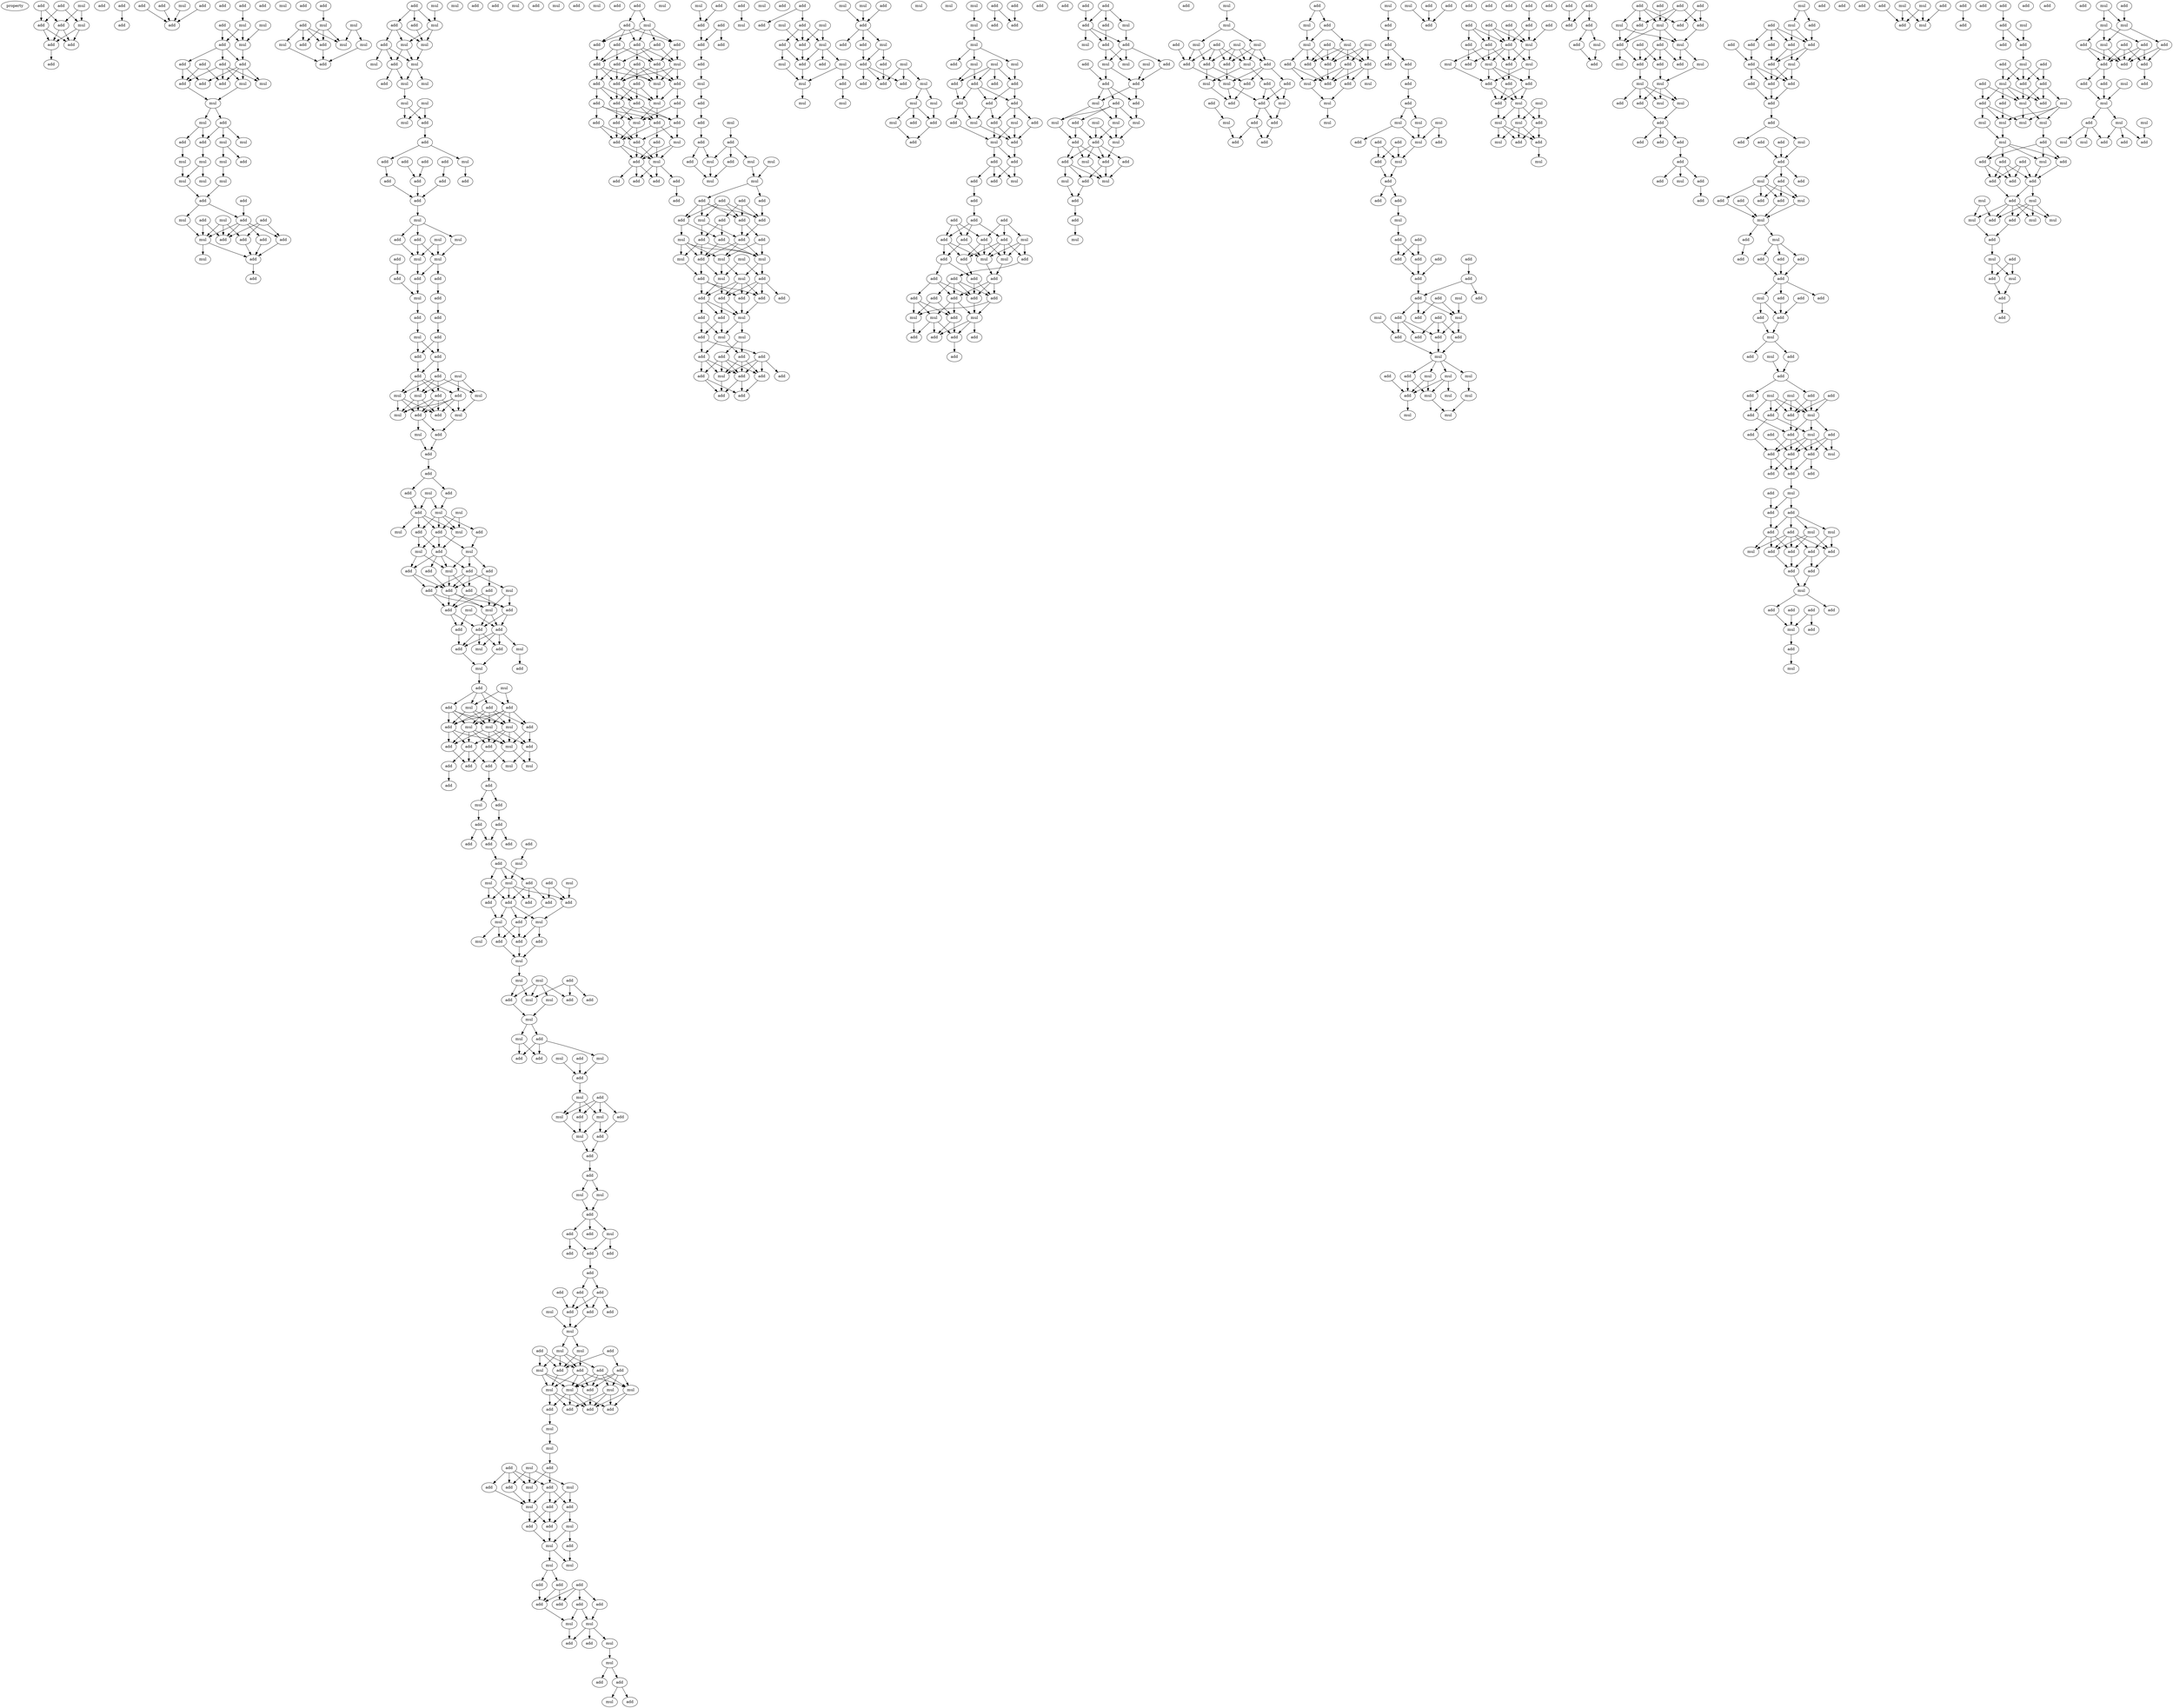 digraph {
    node [fontcolor=black]
    property [mul=2,lf=2.0]
    0 [ label = add ];
    1 [ label = add ];
    2 [ label = mul ];
    3 [ label = add ];
    4 [ label = add ];
    5 [ label = mul ];
    6 [ label = add ];
    7 [ label = add ];
    8 [ label = add ];
    9 [ label = add ];
    10 [ label = add ];
    11 [ label = add ];
    12 [ label = add ];
    13 [ label = add ];
    14 [ label = mul ];
    15 [ label = add ];
    16 [ label = add ];
    17 [ label = add ];
    18 [ label = add ];
    19 [ label = mul ];
    20 [ label = add ];
    21 [ label = add ];
    22 [ label = mul ];
    23 [ label = mul ];
    24 [ label = add ];
    25 [ label = add ];
    26 [ label = add ];
    27 [ label = add ];
    28 [ label = add ];
    29 [ label = mul ];
    30 [ label = mul ];
    31 [ label = add ];
    32 [ label = add ];
    33 [ label = add ];
    34 [ label = mul ];
    35 [ label = add ];
    36 [ label = mul ];
    37 [ label = add ];
    38 [ label = add ];
    39 [ label = mul ];
    40 [ label = mul ];
    41 [ label = mul ];
    42 [ label = mul ];
    43 [ label = mul ];
    44 [ label = add ];
    45 [ label = mul ];
    46 [ label = mul ];
    47 [ label = mul ];
    48 [ label = mul ];
    49 [ label = add ];
    50 [ label = add ];
    51 [ label = add ];
    52 [ label = add ];
    53 [ label = mul ];
    54 [ label = add ];
    55 [ label = mul ];
    56 [ label = add ];
    57 [ label = mul ];
    58 [ label = add ];
    59 [ label = add ];
    60 [ label = add ];
    61 [ label = mul ];
    62 [ label = add ];
    63 [ label = add ];
    64 [ label = add ];
    65 [ label = add ];
    66 [ label = mul ];
    67 [ label = mul ];
    68 [ label = add ];
    69 [ label = mul ];
    70 [ label = add ];
    71 [ label = mul ];
    72 [ label = mul ];
    73 [ label = add ];
    74 [ label = add ];
    75 [ label = add ];
    76 [ label = mul ];
    77 [ label = mul ];
    78 [ label = add ];
    79 [ label = mul ];
    80 [ label = add ];
    81 [ label = add ];
    82 [ label = mul ];
    83 [ label = mul ];
    84 [ label = mul ];
    85 [ label = mul ];
    86 [ label = add ];
    87 [ label = mul ];
    88 [ label = add ];
    89 [ label = mul ];
    90 [ label = mul ];
    91 [ label = mul ];
    92 [ label = mul ];
    93 [ label = add ];
    94 [ label = add ];
    95 [ label = add ];
    96 [ label = mul ];
    97 [ label = add ];
    98 [ label = add ];
    99 [ label = add ];
    100 [ label = add ];
    101 [ label = add ];
    102 [ label = add ];
    103 [ label = add ];
    104 [ label = add ];
    105 [ label = mul ];
    106 [ label = mul ];
    107 [ label = mul ];
    108 [ label = add ];
    109 [ label = add ];
    110 [ label = mul ];
    111 [ label = mul ];
    112 [ label = add ];
    113 [ label = add ];
    114 [ label = add ];
    115 [ label = add ];
    116 [ label = add ];
    117 [ label = mul ];
    118 [ label = add ];
    119 [ label = add ];
    120 [ label = add ];
    121 [ label = add ];
    122 [ label = mul ];
    123 [ label = add ];
    124 [ label = add ];
    125 [ label = add ];
    126 [ label = add ];
    127 [ label = mul ];
    128 [ label = add ];
    129 [ label = mul ];
    130 [ label = mul ];
    131 [ label = mul ];
    132 [ label = add ];
    133 [ label = add ];
    134 [ label = mul ];
    135 [ label = add ];
    136 [ label = add ];
    137 [ label = mul ];
    138 [ label = add ];
    139 [ label = mul ];
    140 [ label = mul ];
    141 [ label = add ];
    142 [ label = add ];
    143 [ label = add ];
    144 [ label = add ];
    145 [ label = mul ];
    146 [ label = mul ];
    147 [ label = mul ];
    148 [ label = add ];
    149 [ label = add ];
    150 [ label = mul ];
    151 [ label = mul ];
    152 [ label = add ];
    153 [ label = add ];
    154 [ label = add ];
    155 [ label = mul ];
    156 [ label = mul ];
    157 [ label = add ];
    158 [ label = add ];
    159 [ label = add ];
    160 [ label = mul ];
    161 [ label = add ];
    162 [ label = mul ];
    163 [ label = add ];
    164 [ label = add ];
    165 [ label = add ];
    166 [ label = add ];
    167 [ label = add ];
    168 [ label = mul ];
    169 [ label = add ];
    170 [ label = mul ];
    171 [ label = add ];
    172 [ label = add ];
    173 [ label = add ];
    174 [ label = add ];
    175 [ label = mul ];
    176 [ label = mul ];
    177 [ label = add ];
    178 [ label = mul ];
    179 [ label = add ];
    180 [ label = mul ];
    181 [ label = add ];
    182 [ label = add ];
    183 [ label = add ];
    184 [ label = mul ];
    185 [ label = add ];
    186 [ label = add ];
    187 [ label = mul ];
    188 [ label = mul ];
    189 [ label = mul ];
    190 [ label = add ];
    191 [ label = add ];
    192 [ label = add ];
    193 [ label = add ];
    194 [ label = add ];
    195 [ label = mul ];
    196 [ label = mul ];
    197 [ label = add ];
    198 [ label = mul ];
    199 [ label = add ];
    200 [ label = add ];
    201 [ label = add ];
    202 [ label = add ];
    203 [ label = mul ];
    204 [ label = add ];
    205 [ label = add ];
    206 [ label = add ];
    207 [ label = add ];
    208 [ label = add ];
    209 [ label = add ];
    210 [ label = add ];
    211 [ label = add ];
    212 [ label = mul ];
    213 [ label = add ];
    214 [ label = mul ];
    215 [ label = mul ];
    216 [ label = add ];
    217 [ label = add ];
    218 [ label = mul ];
    219 [ label = add ];
    220 [ label = add ];
    221 [ label = add ];
    222 [ label = add ];
    223 [ label = add ];
    224 [ label = mul ];
    225 [ label = add ];
    226 [ label = mul ];
    227 [ label = add ];
    228 [ label = add ];
    229 [ label = mul ];
    230 [ label = add ];
    231 [ label = mul ];
    232 [ label = mul ];
    233 [ label = add ];
    234 [ label = mul ];
    235 [ label = add ];
    236 [ label = mul ];
    237 [ label = mul ];
    238 [ label = add ];
    239 [ label = add ];
    240 [ label = mul ];
    241 [ label = mul ];
    242 [ label = add ];
    243 [ label = mul ];
    244 [ label = add ];
    245 [ label = add ];
    246 [ label = mul ];
    247 [ label = add ];
    248 [ label = add ];
    249 [ label = mul ];
    250 [ label = add ];
    251 [ label = mul ];
    252 [ label = mul ];
    253 [ label = add ];
    254 [ label = add ];
    255 [ label = mul ];
    256 [ label = add ];
    257 [ label = add ];
    258 [ label = add ];
    259 [ label = mul ];
    260 [ label = mul ];
    261 [ label = mul ];
    262 [ label = add ];
    263 [ label = add ];
    264 [ label = add ];
    265 [ label = mul ];
    266 [ label = add ];
    267 [ label = add ];
    268 [ label = add ];
    269 [ label = add ];
    270 [ label = add ];
    271 [ label = add ];
    272 [ label = add ];
    273 [ label = add ];
    274 [ label = mul ];
    275 [ label = add ];
    276 [ label = add ];
    277 [ label = add ];
    278 [ label = mul ];
    279 [ label = mul ];
    280 [ label = add ];
    281 [ label = mul ];
    282 [ label = add ];
    283 [ label = add ];
    284 [ label = add ];
    285 [ label = mul ];
    286 [ label = add ];
    287 [ label = add ];
    288 [ label = mul ];
    289 [ label = mul ];
    290 [ label = mul ];
    291 [ label = add ];
    292 [ label = mul ];
    293 [ label = add ];
    294 [ label = add ];
    295 [ label = add ];
    296 [ label = add ];
    297 [ label = mul ];
    298 [ label = mul ];
    299 [ label = mul ];
    300 [ label = mul ];
    301 [ label = add ];
    302 [ label = add ];
    303 [ label = add ];
    304 [ label = add ];
    305 [ label = add ];
    306 [ label = mul ];
    307 [ label = mul ];
    308 [ label = mul ];
    309 [ label = add ];
    310 [ label = add ];
    311 [ label = add ];
    312 [ label = mul ];
    313 [ label = add ];
    314 [ label = add ];
    315 [ label = mul ];
    316 [ label = mul ];
    317 [ label = mul ];
    318 [ label = add ];
    319 [ label = add ];
    320 [ label = add ];
    321 [ label = add ];
    322 [ label = add ];
    323 [ label = add ];
    324 [ label = add ];
    325 [ label = mul ];
    326 [ label = mul ];
    327 [ label = add ];
    328 [ label = add ];
    329 [ label = mul ];
    330 [ label = add ];
    331 [ label = mul ];
    332 [ label = add ];
    333 [ label = add ];
    334 [ label = mul ];
    335 [ label = add ];
    336 [ label = add ];
    337 [ label = mul ];
    338 [ label = add ];
    339 [ label = add ];
    340 [ label = add ];
    341 [ label = add ];
    342 [ label = add ];
    343 [ label = add ];
    344 [ label = mul ];
    345 [ label = add ];
    346 [ label = add ];
    347 [ label = add ];
    348 [ label = add ];
    349 [ label = add ];
    350 [ label = mul ];
    351 [ label = add ];
    352 [ label = add ];
    353 [ label = add ];
    354 [ label = add ];
    355 [ label = add ];
    356 [ label = mul ];
    357 [ label = add ];
    358 [ label = add ];
    359 [ label = add ];
    360 [ label = add ];
    361 [ label = add ];
    362 [ label = add ];
    363 [ label = mul ];
    364 [ label = add ];
    365 [ label = mul ];
    366 [ label = add ];
    367 [ label = add ];
    368 [ label = mul ];
    369 [ label = add ];
    370 [ label = add ];
    371 [ label = add ];
    372 [ label = add ];
    373 [ label = add ];
    374 [ label = mul ];
    375 [ label = add ];
    376 [ label = mul ];
    377 [ label = add ];
    378 [ label = add ];
    379 [ label = add ];
    380 [ label = add ];
    381 [ label = add ];
    382 [ label = add ];
    383 [ label = add ];
    384 [ label = mul ];
    385 [ label = mul ];
    386 [ label = add ];
    387 [ label = mul ];
    388 [ label = mul ];
    389 [ label = add ];
    390 [ label = add ];
    391 [ label = add ];
    392 [ label = add ];
    393 [ label = mul ];
    394 [ label = add ];
    395 [ label = mul ];
    396 [ label = add ];
    397 [ label = mul ];
    398 [ label = mul ];
    399 [ label = mul ];
    400 [ label = add ];
    401 [ label = add ];
    402 [ label = add ];
    403 [ label = add ];
    404 [ label = add ];
    405 [ label = mul ];
    406 [ label = add ];
    407 [ label = add ];
    408 [ label = add ];
    409 [ label = mul ];
    410 [ label = add ];
    411 [ label = add ];
    412 [ label = add ];
    413 [ label = add ];
    414 [ label = mul ];
    415 [ label = mul ];
    416 [ label = mul ];
    417 [ label = mul ];
    418 [ label = add ];
    419 [ label = add ];
    420 [ label = mul ];
    421 [ label = add ];
    422 [ label = mul ];
    423 [ label = add ];
    424 [ label = add ];
    425 [ label = add ];
    426 [ label = add ];
    427 [ label = add ];
    428 [ label = mul ];
    429 [ label = add ];
    430 [ label = add ];
    431 [ label = mul ];
    432 [ label = add ];
    433 [ label = mul ];
    434 [ label = add ];
    435 [ label = add ];
    436 [ label = add ];
    437 [ label = add ];
    438 [ label = mul ];
    439 [ label = add ];
    440 [ label = add ];
    441 [ label = add ];
    442 [ label = add ];
    443 [ label = add ];
    444 [ label = add ];
    445 [ label = add ];
    446 [ label = add ];
    447 [ label = add ];
    448 [ label = mul ];
    449 [ label = mul ];
    450 [ label = mul ];
    451 [ label = add ];
    452 [ label = add ];
    453 [ label = mul ];
    454 [ label = add ];
    455 [ label = mul ];
    456 [ label = add ];
    457 [ label = add ];
    458 [ label = mul ];
    459 [ label = mul ];
    460 [ label = mul ];
    461 [ label = mul ];
    462 [ label = mul ];
    463 [ label = add ];
    464 [ label = add ];
    465 [ label = add ];
    466 [ label = add ];
    467 [ label = mul ];
    468 [ label = mul ];
    469 [ label = add ];
    470 [ label = add ];
    471 [ label = mul ];
    472 [ label = add ];
    473 [ label = add ];
    474 [ label = add ];
    475 [ label = mul ];
    476 [ label = mul ];
    477 [ label = add ];
    478 [ label = mul ];
    479 [ label = mul ];
    480 [ label = mul ];
    481 [ label = add ];
    482 [ label = add ];
    483 [ label = mul ];
    484 [ label = add ];
    485 [ label = add ];
    486 [ label = add ];
    487 [ label = add ];
    488 [ label = mul ];
    489 [ label = add ];
    490 [ label = mul ];
    491 [ label = add ];
    492 [ label = mul ];
    493 [ label = mul ];
    494 [ label = mul ];
    495 [ label = add ];
    496 [ label = add ];
    497 [ label = add ];
    498 [ label = add ];
    499 [ label = add ];
    500 [ label = add ];
    501 [ label = add ];
    502 [ label = add ];
    503 [ label = mul ];
    504 [ label = add ];
    505 [ label = mul ];
    506 [ label = add ];
    507 [ label = mul ];
    508 [ label = add ];
    509 [ label = add ];
    510 [ label = add ];
    511 [ label = mul ];
    512 [ label = add ];
    513 [ label = add ];
    514 [ label = add ];
    515 [ label = add ];
    516 [ label = add ];
    517 [ label = add ];
    518 [ label = add ];
    519 [ label = add ];
    520 [ label = add ];
    521 [ label = add ];
    522 [ label = add ];
    523 [ label = mul ];
    524 [ label = mul ];
    525 [ label = add ];
    526 [ label = add ];
    527 [ label = mul ];
    528 [ label = add ];
    529 [ label = add ];
    530 [ label = add ];
    531 [ label = add ];
    532 [ label = add ];
    533 [ label = add ];
    534 [ label = add ];
    535 [ label = add ];
    536 [ label = add ];
    537 [ label = add ];
    538 [ label = mul ];
    539 [ label = mul ];
    540 [ label = add ];
    541 [ label = mul ];
    542 [ label = add ];
    543 [ label = add ];
    544 [ label = add ];
    545 [ label = add ];
    546 [ label = add ];
    547 [ label = add ];
    548 [ label = add ];
    549 [ label = mul ];
    550 [ label = add ];
    551 [ label = add ];
    552 [ label = add ];
    553 [ label = add ];
    554 [ label = add ];
    555 [ label = mul ];
    556 [ label = add ];
    557 [ label = add ];
    558 [ label = mul ];
    559 [ label = mul ];
    560 [ label = mul ];
    561 [ label = add ];
    562 [ label = add ];
    563 [ label = mul ];
    564 [ label = add ];
    565 [ label = add ];
    566 [ label = mul ];
    567 [ label = add ];
    568 [ label = mul ];
    569 [ label = mul ];
    570 [ label = mul ];
    571 [ label = mul ];
    572 [ label = add ];
    573 [ label = add ];
    574 [ label = mul ];
    575 [ label = add ];
    576 [ label = add ];
    577 [ label = add ];
    578 [ label = mul ];
    579 [ label = mul ];
    580 [ label = add ];
    581 [ label = add ];
    582 [ label = add ];
    583 [ label = mul ];
    584 [ label = mul ];
    585 [ label = mul ];
    586 [ label = mul ];
    587 [ label = add ];
    588 [ label = add ];
    589 [ label = mul ];
    590 [ label = mul ];
    591 [ label = mul ];
    592 [ label = add ];
    593 [ label = add ];
    594 [ label = add ];
    595 [ label = add ];
    596 [ label = add ];
    597 [ label = mul ];
    598 [ label = mul ];
    599 [ label = add ];
    600 [ label = add ];
    601 [ label = add ];
    602 [ label = add ];
    603 [ label = add ];
    604 [ label = mul ];
    605 [ label = mul ];
    606 [ label = add ];
    607 [ label = add ];
    608 [ label = add ];
    609 [ label = add ];
    610 [ label = add ];
    611 [ label = add ];
    612 [ label = mul ];
    613 [ label = mul ];
    614 [ label = add ];
    615 [ label = mul ];
    616 [ label = mul ];
    617 [ label = add ];
    618 [ label = add ];
    619 [ label = add ];
    620 [ label = add ];
    621 [ label = add ];
    622 [ label = add ];
    623 [ label = mul ];
    624 [ label = add ];
    625 [ label = mul ];
    626 [ label = mul ];
    627 [ label = mul ];
    628 [ label = mul ];
    629 [ label = mul ];
    630 [ label = add ];
    631 [ label = add ];
    632 [ label = add ];
    633 [ label = add ];
    634 [ label = add ];
    635 [ label = add ];
    636 [ label = add ];
    637 [ label = add ];
    638 [ label = add ];
    639 [ label = add ];
    640 [ label = mul ];
    641 [ label = mul ];
    642 [ label = mul ];
    643 [ label = add ];
    644 [ label = add ];
    645 [ label = add ];
    646 [ label = add ];
    647 [ label = mul ];
    648 [ label = add ];
    649 [ label = mul ];
    650 [ label = add ];
    651 [ label = add ];
    652 [ label = add ];
    653 [ label = add ];
    654 [ label = mul ];
    655 [ label = add ];
    656 [ label = add ];
    657 [ label = add ];
    658 [ label = add ];
    659 [ label = add ];
    660 [ label = add ];
    661 [ label = add ];
    662 [ label = add ];
    663 [ label = mul ];
    664 [ label = add ];
    665 [ label = add ];
    666 [ label = add ];
    667 [ label = add ];
    668 [ label = mul ];
    669 [ label = mul ];
    670 [ label = add ];
    671 [ label = add ];
    672 [ label = add ];
    673 [ label = add ];
    674 [ label = add ];
    675 [ label = add ];
    676 [ label = add ];
    677 [ label = mul ];
    678 [ label = mul ];
    679 [ label = mul ];
    680 [ label = add ];
    681 [ label = mul ];
    682 [ label = add ];
    683 [ label = mul ];
    684 [ label = mul ];
    685 [ label = add ];
    686 [ label = mul ];
    687 [ label = mul ];
    688 [ label = mul ];
    689 [ label = add ];
    690 [ label = add ];
    691 [ label = add ];
    692 [ label = add ];
    693 [ label = add ];
    694 [ label = add ];
    695 [ label = add ];
    696 [ label = add ];
    697 [ label = add ];
    698 [ label = mul ];
    699 [ label = add ];
    700 [ label = mul ];
    701 [ label = mul ];
    702 [ label = mul ];
    703 [ label = add ];
    704 [ label = add ];
    705 [ label = add ];
    706 [ label = add ];
    707 [ label = mul ];
    708 [ label = mul ];
    709 [ label = add ];
    710 [ label = add ];
    711 [ label = mul ];
    712 [ label = mul ];
    713 [ label = mul ];
    714 [ label = add ];
    715 [ label = add ];
    716 [ label = add ];
    717 [ label = mul ];
    718 [ label = add ];
    719 [ label = add ];
    720 [ label = add ];
    721 [ label = add ];
    722 [ label = add ];
    723 [ label = mul ];
    724 [ label = add ];
    725 [ label = add ];
    726 [ label = add ];
    727 [ label = add ];
    728 [ label = add ];
    729 [ label = add ];
    730 [ label = mul ];
    731 [ label = add ];
    732 [ label = add ];
    733 [ label = mul ];
    734 [ label = add ];
    735 [ label = add ];
    736 [ label = add ];
    737 [ label = mul ];
    738 [ label = mul ];
    739 [ label = add ];
    740 [ label = add ];
    741 [ label = mul ];
    742 [ label = add ];
    743 [ label = mul ];
    744 [ label = mul ];
    745 [ label = mul ];
    746 [ label = add ];
    747 [ label = mul ];
    748 [ label = add ];
    749 [ label = add ];
    750 [ label = add ];
    751 [ label = add ];
    752 [ label = add ];
    753 [ label = add ];
    754 [ label = add ];
    755 [ label = mul ];
    756 [ label = add ];
    757 [ label = mul ];
    758 [ label = add ];
    759 [ label = add ];
    760 [ label = mul ];
    761 [ label = add ];
    762 [ label = add ];
    763 [ label = add ];
    764 [ label = add ];
    765 [ label = add ];
    766 [ label = add ];
    767 [ label = mul ];
    768 [ label = add ];
    769 [ label = add ];
    770 [ label = add ];
    771 [ label = add ];
    772 [ label = add ];
    773 [ label = add ];
    774 [ label = add ];
    775 [ label = add ];
    776 [ label = add ];
    777 [ label = add ];
    778 [ label = mul ];
    779 [ label = add ];
    780 [ label = add ];
    781 [ label = add ];
    782 [ label = mul ];
    783 [ label = add ];
    784 [ label = add ];
    785 [ label = add ];
    786 [ label = mul ];
    787 [ label = add ];
    788 [ label = mul ];
    789 [ label = add ];
    790 [ label = mul ];
    791 [ label = add ];
    792 [ label = add ];
    793 [ label = add ];
    794 [ label = add ];
    795 [ label = add ];
    796 [ label = add ];
    797 [ label = add ];
    798 [ label = mul ];
    799 [ label = add ];
    800 [ label = add ];
    801 [ label = add ];
    802 [ label = add ];
    803 [ label = mul ];
    804 [ label = add ];
    805 [ label = mul ];
    806 [ label = add ];
    807 [ label = add ];
    808 [ label = add ];
    809 [ label = add ];
    810 [ label = mul ];
    811 [ label = add ];
    812 [ label = mul ];
    813 [ label = add ];
    814 [ label = add ];
    815 [ label = add ];
    816 [ label = add ];
    817 [ label = add ];
    818 [ label = mul ];
    819 [ label = add ];
    820 [ label = mul ];
    821 [ label = add ];
    822 [ label = add ];
    823 [ label = add ];
    824 [ label = add ];
    825 [ label = mul ];
    826 [ label = add ];
    827 [ label = add ];
    828 [ label = add ];
    829 [ label = add ];
    830 [ label = add ];
    831 [ label = add ];
    832 [ label = mul ];
    833 [ label = add ];
    834 [ label = add ];
    835 [ label = mul ];
    836 [ label = add ];
    837 [ label = mul ];
    838 [ label = add ];
    839 [ label = add ];
    840 [ label = add ];
    841 [ label = mul ];
    842 [ label = add ];
    843 [ label = add ];
    844 [ label = add ];
    845 [ label = add ];
    846 [ label = mul ];
    847 [ label = add ];
    848 [ label = add ];
    849 [ label = add ];
    850 [ label = add ];
    851 [ label = mul ];
    852 [ label = add ];
    853 [ label = add ];
    854 [ label = mul ];
    855 [ label = mul ];
    856 [ label = add ];
    857 [ label = add ];
    858 [ label = mul ];
    859 [ label = add ];
    860 [ label = mul ];
    861 [ label = add ];
    862 [ label = add ];
    863 [ label = add ];
    864 [ label = add ];
    865 [ label = add ];
    866 [ label = add ];
    867 [ label = add ];
    868 [ label = mul ];
    869 [ label = add ];
    870 [ label = add ];
    871 [ label = add ];
    872 [ label = mul ];
    873 [ label = add ];
    874 [ label = add ];
    875 [ label = add ];
    876 [ label = mul ];
    877 [ label = add ];
    878 [ label = add ];
    879 [ label = mul ];
    880 [ label = add ];
    881 [ label = add ];
    882 [ label = mul ];
    883 [ label = mul ];
    884 [ label = mul ];
    885 [ label = mul ];
    886 [ label = mul ];
    887 [ label = mul ];
    888 [ label = add ];
    889 [ label = add ];
    890 [ label = add ];
    891 [ label = add ];
    892 [ label = add ];
    893 [ label = mul ];
    894 [ label = add ];
    895 [ label = add ];
    896 [ label = add ];
    897 [ label = mul ];
    898 [ label = mul ];
    899 [ label = add ];
    900 [ label = add ];
    901 [ label = mul ];
    902 [ label = mul ];
    903 [ label = add ];
    904 [ label = mul ];
    905 [ label = add ];
    906 [ label = add ];
    907 [ label = mul ];
    908 [ label = add ];
    909 [ label = add ];
    910 [ label = mul ];
    911 [ label = add ];
    912 [ label = mul ];
    913 [ label = add ];
    914 [ label = add ];
    915 [ label = mul ];
    916 [ label = mul ];
    917 [ label = add ];
    918 [ label = add ];
    919 [ label = mul ];
    920 [ label = add ];
    921 [ label = add ];
    922 [ label = add ];
    923 [ label = add ];
    924 [ label = add ];
    925 [ label = add ];
    926 [ label = add ];
    927 [ label = mul ];
    928 [ label = add ];
    929 [ label = mul ];
    930 [ label = add ];
    931 [ label = mul ];
    932 [ label = mul ];
    933 [ label = add ];
    934 [ label = add ];
    935 [ label = mul ];
    936 [ label = mul ];
    937 [ label = add ];
    0 -> 3 [ name = 0 ];
    0 -> 5 [ name = 1 ];
    1 -> 3 [ name = 2 ];
    1 -> 4 [ name = 3 ];
    2 -> 4 [ name = 4 ];
    2 -> 5 [ name = 5 ];
    3 -> 7 [ name = 6 ];
    3 -> 8 [ name = 7 ];
    4 -> 7 [ name = 8 ];
    4 -> 8 [ name = 9 ];
    5 -> 7 [ name = 10 ];
    5 -> 8 [ name = 11 ];
    7 -> 9 [ name = 12 ];
    10 -> 12 [ name = 13 ];
    11 -> 16 [ name = 14 ];
    13 -> 16 [ name = 15 ];
    14 -> 16 [ name = 16 ];
    15 -> 16 [ name = 17 ];
    18 -> 22 [ name = 18 ];
    19 -> 23 [ name = 19 ];
    21 -> 23 [ name = 20 ];
    21 -> 24 [ name = 21 ];
    22 -> 23 [ name = 22 ];
    22 -> 24 [ name = 23 ];
    23 -> 25 [ name = 24 ];
    24 -> 25 [ name = 25 ];
    24 -> 27 [ name = 26 ];
    24 -> 28 [ name = 27 ];
    25 -> 29 [ name = 28 ];
    25 -> 30 [ name = 29 ];
    25 -> 31 [ name = 30 ];
    25 -> 33 [ name = 31 ];
    26 -> 31 [ name = 32 ];
    26 -> 32 [ name = 33 ];
    27 -> 29 [ name = 34 ];
    27 -> 30 [ name = 35 ];
    27 -> 31 [ name = 36 ];
    27 -> 32 [ name = 37 ];
    28 -> 32 [ name = 38 ];
    28 -> 33 [ name = 39 ];
    30 -> 34 [ name = 40 ];
    32 -> 34 [ name = 41 ];
    34 -> 35 [ name = 42 ];
    34 -> 36 [ name = 43 ];
    35 -> 38 [ name = 44 ];
    35 -> 39 [ name = 45 ];
    35 -> 41 [ name = 46 ];
    36 -> 37 [ name = 47 ];
    36 -> 38 [ name = 48 ];
    37 -> 42 [ name = 49 ];
    38 -> 43 [ name = 50 ];
    39 -> 44 [ name = 51 ];
    39 -> 45 [ name = 52 ];
    42 -> 46 [ name = 53 ];
    43 -> 46 [ name = 54 ];
    43 -> 47 [ name = 55 ];
    45 -> 48 [ name = 56 ];
    46 -> 49 [ name = 57 ];
    48 -> 49 [ name = 58 ];
    49 -> 54 [ name = 59 ];
    49 -> 55 [ name = 60 ];
    50 -> 54 [ name = 61 ];
    51 -> 56 [ name = 62 ];
    51 -> 57 [ name = 63 ];
    52 -> 56 [ name = 64 ];
    52 -> 58 [ name = 65 ];
    52 -> 60 [ name = 66 ];
    53 -> 56 [ name = 67 ];
    53 -> 57 [ name = 68 ];
    53 -> 58 [ name = 69 ];
    54 -> 56 [ name = 70 ];
    54 -> 57 [ name = 71 ];
    54 -> 59 [ name = 72 ];
    54 -> 60 [ name = 73 ];
    55 -> 57 [ name = 74 ];
    57 -> 61 [ name = 75 ];
    57 -> 62 [ name = 76 ];
    58 -> 62 [ name = 77 ];
    59 -> 62 [ name = 78 ];
    60 -> 62 [ name = 79 ];
    62 -> 63 [ name = 80 ];
    65 -> 66 [ name = 81 ];
    66 -> 69 [ name = 82 ];
    66 -> 70 [ name = 83 ];
    66 -> 73 [ name = 84 ];
    67 -> 69 [ name = 85 ];
    67 -> 71 [ name = 86 ];
    68 -> 69 [ name = 87 ];
    68 -> 70 [ name = 88 ];
    68 -> 72 [ name = 89 ];
    68 -> 73 [ name = 90 ];
    71 -> 74 [ name = 91 ];
    72 -> 74 [ name = 92 ];
    73 -> 74 [ name = 93 ];
    75 -> 78 [ name = 94 ];
    75 -> 79 [ name = 95 ];
    75 -> 80 [ name = 96 ];
    77 -> 79 [ name = 97 ];
    78 -> 83 [ name = 98 ];
    79 -> 82 [ name = 99 ];
    79 -> 83 [ name = 100 ];
    80 -> 81 [ name = 101 ];
    80 -> 82 [ name = 102 ];
    80 -> 83 [ name = 103 ];
    81 -> 84 [ name = 104 ];
    81 -> 85 [ name = 105 ];
    81 -> 86 [ name = 106 ];
    82 -> 85 [ name = 107 ];
    82 -> 86 [ name = 108 ];
    83 -> 85 [ name = 109 ];
    85 -> 87 [ name = 110 ];
    85 -> 89 [ name = 111 ];
    86 -> 87 [ name = 112 ];
    86 -> 88 [ name = 113 ];
    87 -> 91 [ name = 114 ];
    90 -> 92 [ name = 115 ];
    90 -> 93 [ name = 116 ];
    91 -> 92 [ name = 117 ];
    91 -> 93 [ name = 118 ];
    93 -> 94 [ name = 119 ];
    94 -> 96 [ name = 120 ];
    94 -> 98 [ name = 121 ];
    95 -> 103 [ name = 122 ];
    96 -> 100 [ name = 123 ];
    97 -> 103 [ name = 124 ];
    98 -> 102 [ name = 125 ];
    99 -> 101 [ name = 126 ];
    101 -> 104 [ name = 127 ];
    102 -> 104 [ name = 128 ];
    103 -> 104 [ name = 129 ];
    104 -> 105 [ name = 130 ];
    105 -> 106 [ name = 131 ];
    105 -> 108 [ name = 132 ];
    105 -> 109 [ name = 133 ];
    106 -> 110 [ name = 134 ];
    107 -> 110 [ name = 135 ];
    107 -> 111 [ name = 136 ];
    108 -> 111 [ name = 137 ];
    109 -> 110 [ name = 138 ];
    109 -> 111 [ name = 139 ];
    110 -> 114 [ name = 140 ];
    110 -> 115 [ name = 141 ];
    111 -> 114 [ name = 142 ];
    112 -> 113 [ name = 143 ];
    113 -> 117 [ name = 144 ];
    114 -> 117 [ name = 145 ];
    115 -> 116 [ name = 146 ];
    116 -> 118 [ name = 147 ];
    117 -> 119 [ name = 148 ];
    118 -> 120 [ name = 149 ];
    119 -> 122 [ name = 150 ];
    120 -> 123 [ name = 151 ];
    120 -> 124 [ name = 152 ];
    122 -> 123 [ name = 153 ];
    122 -> 124 [ name = 154 ];
    123 -> 125 [ name = 155 ];
    124 -> 125 [ name = 156 ];
    124 -> 126 [ name = 157 ];
    125 -> 128 [ name = 158 ];
    125 -> 129 [ name = 159 ];
    125 -> 131 [ name = 160 ];
    125 -> 132 [ name = 161 ];
    126 -> 128 [ name = 162 ];
    126 -> 129 [ name = 163 ];
    126 -> 130 [ name = 164 ];
    126 -> 131 [ name = 165 ];
    127 -> 130 [ name = 166 ];
    127 -> 131 [ name = 167 ];
    127 -> 132 [ name = 168 ];
    128 -> 133 [ name = 169 ];
    128 -> 134 [ name = 170 ];
    128 -> 136 [ name = 171 ];
    128 -> 137 [ name = 172 ];
    129 -> 133 [ name = 173 ];
    129 -> 134 [ name = 174 ];
    129 -> 136 [ name = 175 ];
    130 -> 137 [ name = 176 ];
    131 -> 133 [ name = 177 ];
    131 -> 134 [ name = 178 ];
    131 -> 136 [ name = 179 ];
    132 -> 133 [ name = 180 ];
    132 -> 134 [ name = 181 ];
    132 -> 136 [ name = 182 ];
    132 -> 137 [ name = 183 ];
    136 -> 138 [ name = 184 ];
    136 -> 139 [ name = 185 ];
    137 -> 138 [ name = 186 ];
    138 -> 141 [ name = 187 ];
    139 -> 141 [ name = 188 ];
    141 -> 142 [ name = 189 ];
    142 -> 143 [ name = 190 ];
    142 -> 144 [ name = 191 ];
    143 -> 148 [ name = 192 ];
    144 -> 147 [ name = 193 ];
    145 -> 147 [ name = 194 ];
    145 -> 148 [ name = 195 ];
    146 -> 149 [ name = 196 ];
    146 -> 150 [ name = 197 ];
    147 -> 149 [ name = 198 ];
    147 -> 150 [ name = 199 ];
    147 -> 152 [ name = 200 ];
    147 -> 153 [ name = 201 ];
    148 -> 149 [ name = 202 ];
    148 -> 150 [ name = 203 ];
    148 -> 151 [ name = 204 ];
    148 -> 153 [ name = 205 ];
    149 -> 154 [ name = 206 ];
    149 -> 155 [ name = 207 ];
    149 -> 156 [ name = 208 ];
    150 -> 154 [ name = 209 ];
    152 -> 155 [ name = 210 ];
    153 -> 154 [ name = 211 ];
    153 -> 156 [ name = 212 ];
    154 -> 158 [ name = 213 ];
    154 -> 159 [ name = 214 ];
    154 -> 160 [ name = 215 ];
    154 -> 161 [ name = 216 ];
    155 -> 157 [ name = 217 ];
    155 -> 160 [ name = 218 ];
    155 -> 161 [ name = 219 ];
    156 -> 158 [ name = 220 ];
    156 -> 160 [ name = 221 ];
    157 -> 163 [ name = 222 ];
    157 -> 164 [ name = 223 ];
    158 -> 163 [ name = 224 ];
    158 -> 166 [ name = 225 ];
    159 -> 163 [ name = 226 ];
    160 -> 163 [ name = 227 ];
    160 -> 165 [ name = 228 ];
    161 -> 162 [ name = 229 ];
    161 -> 163 [ name = 230 ];
    161 -> 165 [ name = 231 ];
    161 -> 166 [ name = 232 ];
    162 -> 167 [ name = 233 ];
    162 -> 170 [ name = 234 ];
    163 -> 167 [ name = 235 ];
    163 -> 169 [ name = 236 ];
    163 -> 170 [ name = 237 ];
    164 -> 169 [ name = 238 ];
    164 -> 170 [ name = 239 ];
    165 -> 167 [ name = 240 ];
    165 -> 169 [ name = 241 ];
    166 -> 169 [ name = 242 ];
    166 -> 170 [ name = 243 ];
    167 -> 171 [ name = 244 ];
    167 -> 173 [ name = 245 ];
    168 -> 172 [ name = 246 ];
    168 -> 173 [ name = 247 ];
    169 -> 171 [ name = 248 ];
    169 -> 172 [ name = 249 ];
    170 -> 171 [ name = 250 ];
    170 -> 173 [ name = 251 ];
    171 -> 174 [ name = 252 ];
    171 -> 175 [ name = 253 ];
    171 -> 177 [ name = 254 ];
    172 -> 177 [ name = 255 ];
    173 -> 174 [ name = 256 ];
    173 -> 175 [ name = 257 ];
    173 -> 176 [ name = 258 ];
    173 -> 177 [ name = 259 ];
    174 -> 178 [ name = 260 ];
    176 -> 179 [ name = 261 ];
    177 -> 178 [ name = 262 ];
    178 -> 181 [ name = 263 ];
    180 -> 183 [ name = 264 ];
    180 -> 184 [ name = 265 ];
    181 -> 182 [ name = 266 ];
    181 -> 183 [ name = 267 ];
    181 -> 184 [ name = 268 ];
    181 -> 185 [ name = 269 ];
    182 -> 186 [ name = 270 ];
    182 -> 187 [ name = 271 ];
    182 -> 188 [ name = 272 ];
    182 -> 189 [ name = 273 ];
    182 -> 190 [ name = 274 ];
    183 -> 186 [ name = 275 ];
    183 -> 187 [ name = 276 ];
    183 -> 188 [ name = 277 ];
    183 -> 189 [ name = 278 ];
    183 -> 190 [ name = 279 ];
    184 -> 188 [ name = 280 ];
    184 -> 189 [ name = 281 ];
    184 -> 190 [ name = 282 ];
    185 -> 187 [ name = 283 ];
    185 -> 188 [ name = 284 ];
    185 -> 189 [ name = 285 ];
    185 -> 190 [ name = 286 ];
    186 -> 191 [ name = 287 ];
    186 -> 195 [ name = 288 ];
    187 -> 192 [ name = 289 ];
    187 -> 193 [ name = 290 ];
    187 -> 194 [ name = 291 ];
    187 -> 195 [ name = 292 ];
    188 -> 191 [ name = 293 ];
    188 -> 192 [ name = 294 ];
    188 -> 194 [ name = 295 ];
    188 -> 195 [ name = 296 ];
    189 -> 191 [ name = 297 ];
    189 -> 192 [ name = 298 ];
    189 -> 193 [ name = 299 ];
    189 -> 195 [ name = 300 ];
    190 -> 193 [ name = 301 ];
    190 -> 194 [ name = 302 ];
    190 -> 195 [ name = 303 ];
    191 -> 196 [ name = 304 ];
    191 -> 198 [ name = 305 ];
    192 -> 196 [ name = 306 ];
    192 -> 197 [ name = 307 ];
    193 -> 197 [ name = 308 ];
    194 -> 197 [ name = 309 ];
    194 -> 199 [ name = 310 ];
    194 -> 200 [ name = 311 ];
    195 -> 198 [ name = 312 ];
    195 -> 199 [ name = 313 ];
    199 -> 201 [ name = 314 ];
    200 -> 202 [ name = 315 ];
    201 -> 203 [ name = 316 ];
    201 -> 204 [ name = 317 ];
    203 -> 205 [ name = 318 ];
    204 -> 206 [ name = 319 ];
    205 -> 210 [ name = 320 ];
    205 -> 211 [ name = 321 ];
    206 -> 207 [ name = 322 ];
    206 -> 211 [ name = 323 ];
    208 -> 212 [ name = 324 ];
    211 -> 213 [ name = 325 ];
    212 -> 215 [ name = 326 ];
    213 -> 215 [ name = 327 ];
    213 -> 216 [ name = 328 ];
    213 -> 218 [ name = 329 ];
    214 -> 221 [ name = 330 ];
    215 -> 219 [ name = 331 ];
    215 -> 220 [ name = 332 ];
    215 -> 221 [ name = 333 ];
    215 -> 223 [ name = 334 ];
    216 -> 219 [ name = 335 ];
    216 -> 222 [ name = 336 ];
    216 -> 223 [ name = 337 ];
    217 -> 221 [ name = 338 ];
    217 -> 222 [ name = 339 ];
    218 -> 220 [ name = 340 ];
    218 -> 223 [ name = 341 ];
    220 -> 226 [ name = 342 ];
    221 -> 224 [ name = 343 ];
    222 -> 225 [ name = 344 ];
    223 -> 224 [ name = 345 ];
    223 -> 225 [ name = 346 ];
    223 -> 226 [ name = 347 ];
    224 -> 227 [ name = 348 ];
    224 -> 228 [ name = 349 ];
    225 -> 228 [ name = 350 ];
    225 -> 230 [ name = 351 ];
    226 -> 228 [ name = 352 ];
    226 -> 229 [ name = 353 ];
    226 -> 230 [ name = 354 ];
    227 -> 231 [ name = 355 ];
    228 -> 231 [ name = 356 ];
    230 -> 231 [ name = 357 ];
    231 -> 234 [ name = 358 ];
    232 -> 235 [ name = 359 ];
    232 -> 236 [ name = 360 ];
    232 -> 237 [ name = 361 ];
    232 -> 238 [ name = 362 ];
    233 -> 235 [ name = 363 ];
    233 -> 237 [ name = 364 ];
    233 -> 239 [ name = 365 ];
    234 -> 237 [ name = 366 ];
    234 -> 238 [ name = 367 ];
    236 -> 240 [ name = 368 ];
    238 -> 240 [ name = 369 ];
    240 -> 241 [ name = 370 ];
    240 -> 242 [ name = 371 ];
    241 -> 244 [ name = 372 ];
    241 -> 245 [ name = 373 ];
    242 -> 243 [ name = 374 ];
    242 -> 244 [ name = 375 ];
    242 -> 245 [ name = 376 ];
    243 -> 248 [ name = 377 ];
    246 -> 248 [ name = 378 ];
    247 -> 248 [ name = 379 ];
    248 -> 249 [ name = 380 ];
    249 -> 251 [ name = 381 ];
    249 -> 252 [ name = 382 ];
    249 -> 254 [ name = 383 ];
    250 -> 251 [ name = 384 ];
    250 -> 252 [ name = 385 ];
    250 -> 253 [ name = 386 ];
    250 -> 254 [ name = 387 ];
    251 -> 255 [ name = 388 ];
    252 -> 255 [ name = 389 ];
    252 -> 256 [ name = 390 ];
    253 -> 256 [ name = 391 ];
    254 -> 255 [ name = 392 ];
    255 -> 257 [ name = 393 ];
    256 -> 257 [ name = 394 ];
    257 -> 258 [ name = 395 ];
    258 -> 260 [ name = 396 ];
    258 -> 261 [ name = 397 ];
    260 -> 262 [ name = 398 ];
    261 -> 262 [ name = 399 ];
    262 -> 263 [ name = 400 ];
    262 -> 264 [ name = 401 ];
    262 -> 265 [ name = 402 ];
    263 -> 266 [ name = 403 ];
    263 -> 267 [ name = 404 ];
    265 -> 266 [ name = 405 ];
    265 -> 268 [ name = 406 ];
    266 -> 269 [ name = 407 ];
    269 -> 270 [ name = 408 ];
    269 -> 272 [ name = 409 ];
    270 -> 273 [ name = 410 ];
    270 -> 275 [ name = 411 ];
    270 -> 276 [ name = 412 ];
    271 -> 273 [ name = 413 ];
    272 -> 273 [ name = 414 ];
    272 -> 275 [ name = 415 ];
    273 -> 278 [ name = 416 ];
    274 -> 278 [ name = 417 ];
    275 -> 278 [ name = 418 ];
    278 -> 279 [ name = 419 ];
    278 -> 281 [ name = 420 ];
    279 -> 283 [ name = 421 ];
    279 -> 284 [ name = 422 ];
    279 -> 285 [ name = 423 ];
    279 -> 287 [ name = 424 ];
    280 -> 283 [ name = 425 ];
    280 -> 286 [ name = 426 ];
    281 -> 283 [ name = 427 ];
    281 -> 284 [ name = 428 ];
    282 -> 283 [ name = 429 ];
    282 -> 284 [ name = 430 ];
    282 -> 285 [ name = 431 ];
    283 -> 289 [ name = 432 ];
    284 -> 289 [ name = 433 ];
    284 -> 290 [ name = 434 ];
    284 -> 291 [ name = 435 ];
    284 -> 292 [ name = 436 ];
    285 -> 289 [ name = 437 ];
    285 -> 291 [ name = 438 ];
    285 -> 292 [ name = 439 ];
    286 -> 288 [ name = 440 ];
    286 -> 290 [ name = 441 ];
    286 -> 291 [ name = 442 ];
    286 -> 292 [ name = 443 ];
    287 -> 288 [ name = 444 ];
    287 -> 290 [ name = 445 ];
    287 -> 291 [ name = 446 ];
    287 -> 292 [ name = 447 ];
    288 -> 294 [ name = 448 ];
    288 -> 295 [ name = 449 ];
    288 -> 296 [ name = 450 ];
    289 -> 293 [ name = 451 ];
    289 -> 294 [ name = 452 ];
    289 -> 295 [ name = 453 ];
    290 -> 295 [ name = 454 ];
    290 -> 296 [ name = 455 ];
    291 -> 295 [ name = 456 ];
    292 -> 293 [ name = 457 ];
    292 -> 294 [ name = 458 ];
    292 -> 295 [ name = 459 ];
    292 -> 296 [ name = 460 ];
    293 -> 297 [ name = 461 ];
    297 -> 298 [ name = 462 ];
    298 -> 301 [ name = 463 ];
    300 -> 305 [ name = 464 ];
    300 -> 306 [ name = 465 ];
    300 -> 307 [ name = 466 ];
    301 -> 304 [ name = 467 ];
    301 -> 306 [ name = 468 ];
    302 -> 303 [ name = 469 ];
    302 -> 304 [ name = 470 ];
    302 -> 305 [ name = 471 ];
    302 -> 306 [ name = 472 ];
    303 -> 308 [ name = 473 ];
    304 -> 308 [ name = 474 ];
    304 -> 309 [ name = 475 ];
    304 -> 310 [ name = 476 ];
    305 -> 308 [ name = 477 ];
    306 -> 308 [ name = 478 ];
    307 -> 309 [ name = 479 ];
    307 -> 310 [ name = 480 ];
    308 -> 311 [ name = 481 ];
    308 -> 313 [ name = 482 ];
    309 -> 311 [ name = 483 ];
    309 -> 312 [ name = 484 ];
    310 -> 311 [ name = 485 ];
    310 -> 313 [ name = 486 ];
    311 -> 315 [ name = 487 ];
    312 -> 314 [ name = 488 ];
    312 -> 315 [ name = 489 ];
    313 -> 315 [ name = 490 ];
    314 -> 316 [ name = 491 ];
    315 -> 316 [ name = 492 ];
    315 -> 317 [ name = 493 ];
    317 -> 319 [ name = 494 ];
    317 -> 320 [ name = 495 ];
    318 -> 321 [ name = 496 ];
    318 -> 322 [ name = 497 ];
    318 -> 323 [ name = 498 ];
    318 -> 324 [ name = 499 ];
    319 -> 322 [ name = 500 ];
    319 -> 324 [ name = 501 ];
    320 -> 322 [ name = 502 ];
    321 -> 325 [ name = 503 ];
    321 -> 326 [ name = 504 ];
    322 -> 326 [ name = 505 ];
    323 -> 325 [ name = 506 ];
    325 -> 327 [ name = 507 ];
    325 -> 328 [ name = 508 ];
    325 -> 329 [ name = 509 ];
    326 -> 327 [ name = 510 ];
    329 -> 331 [ name = 511 ];
    331 -> 332 [ name = 512 ];
    331 -> 333 [ name = 513 ];
    333 -> 334 [ name = 514 ];
    333 -> 335 [ name = 515 ];
    336 -> 337 [ name = 516 ];
    336 -> 338 [ name = 517 ];
    337 -> 340 [ name = 518 ];
    337 -> 341 [ name = 519 ];
    337 -> 342 [ name = 520 ];
    337 -> 343 [ name = 521 ];
    338 -> 339 [ name = 522 ];
    338 -> 340 [ name = 523 ];
    338 -> 341 [ name = 524 ];
    338 -> 342 [ name = 525 ];
    339 -> 346 [ name = 526 ];
    339 -> 347 [ name = 527 ];
    339 -> 348 [ name = 528 ];
    340 -> 344 [ name = 529 ];
    340 -> 348 [ name = 530 ];
    341 -> 344 [ name = 531 ];
    341 -> 345 [ name = 532 ];
    341 -> 346 [ name = 533 ];
    341 -> 348 [ name = 534 ];
    342 -> 346 [ name = 535 ];
    343 -> 344 [ name = 536 ];
    343 -> 347 [ name = 537 ];
    344 -> 349 [ name = 538 ];
    344 -> 350 [ name = 539 ];
    344 -> 353 [ name = 540 ];
    345 -> 349 [ name = 541 ];
    345 -> 350 [ name = 542 ];
    345 -> 351 [ name = 543 ];
    345 -> 353 [ name = 544 ];
    346 -> 349 [ name = 545 ];
    346 -> 350 [ name = 546 ];
    346 -> 352 [ name = 547 ];
    347 -> 349 [ name = 548 ];
    347 -> 350 [ name = 549 ];
    347 -> 352 [ name = 550 ];
    348 -> 349 [ name = 551 ];
    348 -> 350 [ name = 552 ];
    348 -> 353 [ name = 553 ];
    349 -> 354 [ name = 554 ];
    349 -> 355 [ name = 555 ];
    349 -> 356 [ name = 556 ];
    350 -> 356 [ name = 557 ];
    351 -> 354 [ name = 558 ];
    351 -> 355 [ name = 559 ];
    351 -> 356 [ name = 560 ];
    352 -> 354 [ name = 561 ];
    352 -> 355 [ name = 562 ];
    352 -> 357 [ name = 563 ];
    353 -> 356 [ name = 564 ];
    353 -> 358 [ name = 565 ];
    354 -> 359 [ name = 566 ];
    354 -> 360 [ name = 567 ];
    354 -> 362 [ name = 568 ];
    355 -> 359 [ name = 569 ];
    355 -> 360 [ name = 570 ];
    355 -> 363 [ name = 571 ];
    356 -> 362 [ name = 572 ];
    356 -> 363 [ name = 573 ];
    357 -> 361 [ name = 574 ];
    357 -> 362 [ name = 575 ];
    357 -> 363 [ name = 576 ];
    358 -> 360 [ name = 577 ];
    358 -> 363 [ name = 578 ];
    359 -> 364 [ name = 579 ];
    359 -> 367 [ name = 580 ];
    360 -> 365 [ name = 581 ];
    360 -> 367 [ name = 582 ];
    361 -> 364 [ name = 583 ];
    361 -> 367 [ name = 584 ];
    362 -> 364 [ name = 585 ];
    362 -> 365 [ name = 586 ];
    362 -> 366 [ name = 587 ];
    363 -> 364 [ name = 588 ];
    363 -> 367 [ name = 589 ];
    364 -> 368 [ name = 590 ];
    364 -> 369 [ name = 591 ];
    365 -> 368 [ name = 592 ];
    365 -> 369 [ name = 593 ];
    366 -> 368 [ name = 594 ];
    366 -> 369 [ name = 595 ];
    367 -> 368 [ name = 596 ];
    367 -> 369 [ name = 597 ];
    368 -> 370 [ name = 598 ];
    368 -> 371 [ name = 599 ];
    368 -> 372 [ name = 600 ];
    369 -> 370 [ name = 601 ];
    369 -> 371 [ name = 602 ];
    369 -> 373 [ name = 603 ];
    372 -> 375 [ name = 604 ];
    376 -> 378 [ name = 605 ];
    377 -> 378 [ name = 606 ];
    378 -> 382 [ name = 607 ];
    379 -> 380 [ name = 608 ];
    379 -> 382 [ name = 609 ];
    381 -> 384 [ name = 610 ];
    382 -> 383 [ name = 611 ];
    383 -> 385 [ name = 612 ];
    385 -> 386 [ name = 613 ];
    386 -> 389 [ name = 614 ];
    387 -> 392 [ name = 615 ];
    389 -> 391 [ name = 616 ];
    391 -> 393 [ name = 617 ];
    391 -> 394 [ name = 618 ];
    392 -> 393 [ name = 619 ];
    392 -> 395 [ name = 620 ];
    392 -> 396 [ name = 621 ];
    393 -> 398 [ name = 622 ];
    394 -> 398 [ name = 623 ];
    395 -> 399 [ name = 624 ];
    396 -> 398 [ name = 625 ];
    397 -> 399 [ name = 626 ];
    399 -> 400 [ name = 627 ];
    399 -> 401 [ name = 628 ];
    400 -> 405 [ name = 629 ];
    400 -> 406 [ name = 630 ];
    400 -> 407 [ name = 631 ];
    400 -> 408 [ name = 632 ];
    401 -> 408 [ name = 633 ];
    402 -> 405 [ name = 634 ];
    402 -> 406 [ name = 635 ];
    402 -> 407 [ name = 636 ];
    402 -> 408 [ name = 637 ];
    403 -> 404 [ name = 638 ];
    403 -> 406 [ name = 639 ];
    403 -> 408 [ name = 640 ];
    404 -> 410 [ name = 641 ];
    404 -> 411 [ name = 642 ];
    405 -> 411 [ name = 643 ];
    405 -> 413 [ name = 644 ];
    406 -> 412 [ name = 645 ];
    406 -> 413 [ name = 646 ];
    407 -> 409 [ name = 647 ];
    407 -> 410 [ name = 648 ];
    408 -> 413 [ name = 649 ];
    409 -> 415 [ name = 650 ];
    409 -> 416 [ name = 651 ];
    409 -> 417 [ name = 652 ];
    409 -> 418 [ name = 653 ];
    410 -> 416 [ name = 654 ];
    410 -> 418 [ name = 655 ];
    411 -> 415 [ name = 656 ];
    411 -> 416 [ name = 657 ];
    411 -> 418 [ name = 658 ];
    412 -> 416 [ name = 659 ];
    412 -> 417 [ name = 660 ];
    413 -> 416 [ name = 661 ];
    413 -> 417 [ name = 662 ];
    413 -> 418 [ name = 663 ];
    414 -> 420 [ name = 664 ];
    414 -> 421 [ name = 665 ];
    415 -> 419 [ name = 666 ];
    416 -> 421 [ name = 667 ];
    416 -> 422 [ name = 668 ];
    417 -> 420 [ name = 669 ];
    417 -> 422 [ name = 670 ];
    418 -> 419 [ name = 671 ];
    418 -> 420 [ name = 672 ];
    419 -> 424 [ name = 673 ];
    419 -> 425 [ name = 674 ];
    419 -> 427 [ name = 675 ];
    420 -> 424 [ name = 676 ];
    420 -> 426 [ name = 677 ];
    421 -> 423 [ name = 678 ];
    421 -> 425 [ name = 679 ];
    421 -> 426 [ name = 680 ];
    421 -> 427 [ name = 681 ];
    422 -> 424 [ name = 682 ];
    422 -> 425 [ name = 683 ];
    422 -> 426 [ name = 684 ];
    422 -> 427 [ name = 685 ];
    424 -> 428 [ name = 686 ];
    424 -> 429 [ name = 687 ];
    424 -> 430 [ name = 688 ];
    425 -> 428 [ name = 689 ];
    426 -> 428 [ name = 690 ];
    426 -> 429 [ name = 691 ];
    427 -> 428 [ name = 692 ];
    428 -> 431 [ name = 693 ];
    428 -> 433 [ name = 694 ];
    429 -> 432 [ name = 695 ];
    429 -> 433 [ name = 696 ];
    430 -> 432 [ name = 697 ];
    430 -> 433 [ name = 698 ];
    431 -> 435 [ name = 699 ];
    431 -> 436 [ name = 700 ];
    432 -> 434 [ name = 701 ];
    432 -> 437 [ name = 702 ];
    433 -> 434 [ name = 703 ];
    433 -> 436 [ name = 704 ];
    434 -> 438 [ name = 705 ];
    434 -> 441 [ name = 706 ];
    434 -> 442 [ name = 707 ];
    435 -> 438 [ name = 708 ];
    435 -> 440 [ name = 709 ];
    435 -> 441 [ name = 710 ];
    435 -> 442 [ name = 711 ];
    436 -> 438 [ name = 712 ];
    436 -> 440 [ name = 713 ];
    436 -> 441 [ name = 714 ];
    437 -> 438 [ name = 715 ];
    437 -> 439 [ name = 716 ];
    437 -> 440 [ name = 717 ];
    437 -> 441 [ name = 718 ];
    438 -> 444 [ name = 719 ];
    440 -> 443 [ name = 720 ];
    441 -> 443 [ name = 721 ];
    441 -> 444 [ name = 722 ];
    442 -> 443 [ name = 723 ];
    442 -> 444 [ name = 724 ];
    445 -> 446 [ name = 725 ];
    445 -> 447 [ name = 726 ];
    447 -> 450 [ name = 727 ];
    447 -> 451 [ name = 728 ];
    447 -> 452 [ name = 729 ];
    448 -> 452 [ name = 730 ];
    449 -> 450 [ name = 731 ];
    449 -> 452 [ name = 732 ];
    450 -> 454 [ name = 733 ];
    450 -> 455 [ name = 734 ];
    450 -> 456 [ name = 735 ];
    451 -> 453 [ name = 736 ];
    451 -> 454 [ name = 737 ];
    452 -> 454 [ name = 738 ];
    453 -> 458 [ name = 739 ];
    454 -> 458 [ name = 740 ];
    455 -> 457 [ name = 741 ];
    455 -> 458 [ name = 742 ];
    457 -> 460 [ name = 743 ];
    458 -> 461 [ name = 744 ];
    459 -> 464 [ name = 745 ];
    462 -> 464 [ name = 746 ];
    463 -> 464 [ name = 747 ];
    464 -> 465 [ name = 748 ];
    464 -> 466 [ name = 749 ];
    464 -> 467 [ name = 750 ];
    466 -> 470 [ name = 751 ];
    467 -> 469 [ name = 752 ];
    467 -> 470 [ name = 753 ];
    468 -> 471 [ name = 754 ];
    468 -> 473 [ name = 755 ];
    468 -> 474 [ name = 756 ];
    469 -> 473 [ name = 757 ];
    470 -> 472 [ name = 758 ];
    470 -> 473 [ name = 759 ];
    470 -> 474 [ name = 760 ];
    471 -> 475 [ name = 761 ];
    471 -> 476 [ name = 762 ];
    475 -> 477 [ name = 763 ];
    475 -> 480 [ name = 764 ];
    475 -> 481 [ name = 765 ];
    476 -> 481 [ name = 766 ];
    480 -> 482 [ name = 767 ];
    481 -> 482 [ name = 768 ];
    483 -> 488 [ name = 769 ];
    484 -> 487 [ name = 770 ];
    484 -> 489 [ name = 771 ];
    485 -> 489 [ name = 772 ];
    488 -> 490 [ name = 773 ];
    490 -> 491 [ name = 774 ];
    490 -> 493 [ name = 775 ];
    490 -> 494 [ name = 776 ];
    492 -> 495 [ name = 777 ];
    492 -> 496 [ name = 778 ];
    492 -> 497 [ name = 779 ];
    492 -> 498 [ name = 780 ];
    493 -> 495 [ name = 781 ];
    493 -> 497 [ name = 782 ];
    494 -> 498 [ name = 783 ];
    495 -> 499 [ name = 784 ];
    495 -> 500 [ name = 785 ];
    495 -> 501 [ name = 786 ];
    497 -> 500 [ name = 787 ];
    498 -> 499 [ name = 788 ];
    498 -> 501 [ name = 789 ];
    499 -> 503 [ name = 790 ];
    499 -> 504 [ name = 791 ];
    499 -> 506 [ name = 792 ];
    500 -> 502 [ name = 793 ];
    500 -> 505 [ name = 794 ];
    501 -> 504 [ name = 795 ];
    501 -> 505 [ name = 796 ];
    502 -> 507 [ name = 797 ];
    503 -> 507 [ name = 798 ];
    503 -> 508 [ name = 799 ];
    504 -> 507 [ name = 800 ];
    504 -> 508 [ name = 801 ];
    505 -> 508 [ name = 802 ];
    506 -> 508 [ name = 803 ];
    507 -> 509 [ name = 804 ];
    507 -> 510 [ name = 805 ];
    508 -> 510 [ name = 806 ];
    509 -> 511 [ name = 807 ];
    509 -> 512 [ name = 808 ];
    509 -> 513 [ name = 809 ];
    510 -> 511 [ name = 810 ];
    510 -> 512 [ name = 811 ];
    513 -> 514 [ name = 812 ];
    514 -> 517 [ name = 813 ];
    516 -> 521 [ name = 814 ];
    516 -> 522 [ name = 815 ];
    516 -> 523 [ name = 816 ];
    517 -> 519 [ name = 817 ];
    517 -> 520 [ name = 818 ];
    517 -> 522 [ name = 819 ];
    518 -> 519 [ name = 820 ];
    518 -> 520 [ name = 821 ];
    518 -> 521 [ name = 822 ];
    519 -> 524 [ name = 823 ];
    519 -> 525 [ name = 824 ];
    519 -> 528 [ name = 825 ];
    520 -> 524 [ name = 826 ];
    520 -> 525 [ name = 827 ];
    521 -> 524 [ name = 828 ];
    521 -> 527 [ name = 829 ];
    521 -> 528 [ name = 830 ];
    522 -> 524 [ name = 831 ];
    522 -> 526 [ name = 832 ];
    522 -> 527 [ name = 833 ];
    522 -> 528 [ name = 834 ];
    523 -> 524 [ name = 835 ];
    523 -> 526 [ name = 836 ];
    523 -> 527 [ name = 837 ];
    524 -> 531 [ name = 838 ];
    525 -> 529 [ name = 839 ];
    525 -> 530 [ name = 840 ];
    526 -> 532 [ name = 841 ];
    527 -> 531 [ name = 842 ];
    528 -> 530 [ name = 843 ];
    529 -> 534 [ name = 844 ];
    529 -> 535 [ name = 845 ];
    529 -> 537 [ name = 846 ];
    530 -> 533 [ name = 847 ];
    530 -> 534 [ name = 848 ];
    531 -> 533 [ name = 849 ];
    531 -> 534 [ name = 850 ];
    531 -> 537 [ name = 851 ];
    532 -> 533 [ name = 852 ];
    532 -> 534 [ name = 853 ];
    532 -> 536 [ name = 854 ];
    532 -> 537 [ name = 855 ];
    533 -> 538 [ name = 856 ];
    533 -> 539 [ name = 857 ];
    534 -> 538 [ name = 858 ];
    535 -> 539 [ name = 859 ];
    535 -> 540 [ name = 860 ];
    535 -> 541 [ name = 861 ];
    536 -> 539 [ name = 862 ];
    536 -> 540 [ name = 863 ];
    537 -> 538 [ name = 864 ];
    537 -> 540 [ name = 865 ];
    537 -> 541 [ name = 866 ];
    538 -> 542 [ name = 867 ];
    538 -> 543 [ name = 868 ];
    538 -> 545 [ name = 869 ];
    539 -> 544 [ name = 870 ];
    540 -> 543 [ name = 871 ];
    540 -> 545 [ name = 872 ];
    541 -> 543 [ name = 873 ];
    541 -> 544 [ name = 874 ];
    541 -> 545 [ name = 875 ];
    543 -> 546 [ name = 876 ];
    547 -> 551 [ name = 877 ];
    548 -> 549 [ name = 878 ];
    548 -> 550 [ name = 879 ];
    548 -> 551 [ name = 880 ];
    549 -> 553 [ name = 881 ];
    550 -> 554 [ name = 882 ];
    551 -> 553 [ name = 883 ];
    551 -> 554 [ name = 884 ];
    551 -> 555 [ name = 885 ];
    553 -> 557 [ name = 886 ];
    553 -> 558 [ name = 887 ];
    553 -> 559 [ name = 888 ];
    554 -> 558 [ name = 889 ];
    554 -> 559 [ name = 890 ];
    556 -> 561 [ name = 891 ];
    557 -> 562 [ name = 892 ];
    558 -> 561 [ name = 893 ];
    558 -> 562 [ name = 894 ];
    560 -> 562 [ name = 895 ];
    561 -> 563 [ name = 896 ];
    561 -> 564 [ name = 897 ];
    561 -> 565 [ name = 898 ];
    562 -> 563 [ name = 899 ];
    562 -> 564 [ name = 900 ];
    563 -> 568 [ name = 901 ];
    563 -> 569 [ name = 902 ];
    564 -> 570 [ name = 903 ];
    565 -> 567 [ name = 904 ];
    565 -> 568 [ name = 905 ];
    565 -> 569 [ name = 906 ];
    565 -> 570 [ name = 907 ];
    566 -> 571 [ name = 908 ];
    566 -> 573 [ name = 909 ];
    567 -> 572 [ name = 910 ];
    567 -> 573 [ name = 911 ];
    568 -> 572 [ name = 912 ];
    569 -> 571 [ name = 913 ];
    569 -> 573 [ name = 914 ];
    570 -> 571 [ name = 915 ];
    571 -> 575 [ name = 916 ];
    572 -> 574 [ name = 917 ];
    572 -> 575 [ name = 918 ];
    572 -> 576 [ name = 919 ];
    573 -> 574 [ name = 920 ];
    573 -> 575 [ name = 921 ];
    573 -> 576 [ name = 922 ];
    573 -> 577 [ name = 923 ];
    574 -> 579 [ name = 924 ];
    575 -> 579 [ name = 925 ];
    575 -> 580 [ name = 926 ];
    576 -> 578 [ name = 927 ];
    576 -> 579 [ name = 928 ];
    576 -> 580 [ name = 929 ];
    577 -> 579 [ name = 930 ];
    578 -> 581 [ name = 931 ];
    580 -> 581 [ name = 932 ];
    581 -> 582 [ name = 933 ];
    582 -> 584 [ name = 934 ];
    583 -> 585 [ name = 935 ];
    585 -> 586 [ name = 936 ];
    585 -> 589 [ name = 937 ];
    586 -> 591 [ name = 938 ];
    586 -> 594 [ name = 939 ];
    586 -> 595 [ name = 940 ];
    587 -> 592 [ name = 941 ];
    588 -> 591 [ name = 942 ];
    588 -> 592 [ name = 943 ];
    588 -> 593 [ name = 944 ];
    588 -> 595 [ name = 945 ];
    589 -> 592 [ name = 946 ];
    589 -> 593 [ name = 947 ];
    590 -> 591 [ name = 948 ];
    590 -> 593 [ name = 949 ];
    590 -> 594 [ name = 950 ];
    590 -> 595 [ name = 951 ];
    591 -> 598 [ name = 952 ];
    591 -> 599 [ name = 953 ];
    592 -> 597 [ name = 954 ];
    593 -> 596 [ name = 955 ];
    593 -> 598 [ name = 956 ];
    594 -> 596 [ name = 957 ];
    594 -> 597 [ name = 958 ];
    594 -> 600 [ name = 959 ];
    595 -> 597 [ name = 960 ];
    596 -> 603 [ name = 961 ];
    597 -> 602 [ name = 962 ];
    597 -> 603 [ name = 963 ];
    598 -> 603 [ name = 964 ];
    599 -> 602 [ name = 965 ];
    599 -> 604 [ name = 966 ];
    600 -> 602 [ name = 967 ];
    600 -> 604 [ name = 968 ];
    601 -> 605 [ name = 969 ];
    602 -> 606 [ name = 970 ];
    602 -> 607 [ name = 971 ];
    604 -> 607 [ name = 972 ];
    605 -> 608 [ name = 973 ];
    606 -> 608 [ name = 974 ];
    606 -> 609 [ name = 975 ];
    607 -> 609 [ name = 976 ];
    610 -> 611 [ name = 977 ];
    610 -> 612 [ name = 978 ];
    611 -> 615 [ name = 979 ];
    611 -> 616 [ name = 980 ];
    612 -> 615 [ name = 981 ];
    613 -> 618 [ name = 982 ];
    613 -> 619 [ name = 983 ];
    613 -> 621 [ name = 984 ];
    614 -> 618 [ name = 985 ];
    614 -> 620 [ name = 986 ];
    614 -> 621 [ name = 987 ];
    615 -> 617 [ name = 988 ];
    615 -> 620 [ name = 989 ];
    615 -> 621 [ name = 990 ];
    616 -> 618 [ name = 991 ];
    616 -> 619 [ name = 992 ];
    616 -> 620 [ name = 993 ];
    616 -> 621 [ name = 994 ];
    617 -> 622 [ name = 995 ];
    617 -> 625 [ name = 996 ];
    618 -> 622 [ name = 997 ];
    618 -> 623 [ name = 998 ];
    618 -> 624 [ name = 999 ];
    619 -> 622 [ name = 1000 ];
    619 -> 624 [ name = 1001 ];
    619 -> 625 [ name = 1002 ];
    620 -> 622 [ name = 1003 ];
    621 -> 622 [ name = 1004 ];
    624 -> 626 [ name = 1005 ];
    625 -> 626 [ name = 1006 ];
    626 -> 627 [ name = 1007 ];
    628 -> 632 [ name = 1008 ];
    629 -> 633 [ name = 1009 ];
    630 -> 633 [ name = 1010 ];
    631 -> 633 [ name = 1011 ];
    632 -> 634 [ name = 1012 ];
    634 -> 635 [ name = 1013 ];
    634 -> 636 [ name = 1014 ];
    636 -> 638 [ name = 1015 ];
    638 -> 639 [ name = 1016 ];
    639 -> 641 [ name = 1017 ];
    639 -> 642 [ name = 1018 ];
    640 -> 646 [ name = 1019 ];
    640 -> 647 [ name = 1020 ];
    641 -> 644 [ name = 1021 ];
    641 -> 647 [ name = 1022 ];
    642 -> 647 [ name = 1023 ];
    643 -> 648 [ name = 1024 ];
    643 -> 649 [ name = 1025 ];
    645 -> 648 [ name = 1026 ];
    645 -> 649 [ name = 1027 ];
    647 -> 649 [ name = 1028 ];
    648 -> 650 [ name = 1029 ];
    649 -> 650 [ name = 1030 ];
    650 -> 652 [ name = 1031 ];
    650 -> 653 [ name = 1032 ];
    653 -> 654 [ name = 1033 ];
    654 -> 655 [ name = 1034 ];
    655 -> 657 [ name = 1035 ];
    655 -> 658 [ name = 1036 ];
    656 -> 657 [ name = 1037 ];
    656 -> 658 [ name = 1038 ];
    657 -> 661 [ name = 1039 ];
    658 -> 661 [ name = 1040 ];
    659 -> 661 [ name = 1041 ];
    660 -> 662 [ name = 1042 ];
    661 -> 666 [ name = 1043 ];
    662 -> 666 [ name = 1044 ];
    662 -> 667 [ name = 1045 ];
    663 -> 668 [ name = 1046 ];
    664 -> 668 [ name = 1047 ];
    664 -> 670 [ name = 1048 ];
    666 -> 668 [ name = 1049 ];
    666 -> 670 [ name = 1050 ];
    666 -> 671 [ name = 1051 ];
    668 -> 674 [ name = 1052 ];
    668 -> 675 [ name = 1053 ];
    669 -> 676 [ name = 1054 ];
    671 -> 673 [ name = 1055 ];
    671 -> 674 [ name = 1056 ];
    671 -> 676 [ name = 1057 ];
    672 -> 673 [ name = 1058 ];
    672 -> 674 [ name = 1059 ];
    672 -> 675 [ name = 1060 ];
    674 -> 677 [ name = 1061 ];
    675 -> 677 [ name = 1062 ];
    676 -> 677 [ name = 1063 ];
    677 -> 678 [ name = 1064 ];
    677 -> 679 [ name = 1065 ];
    677 -> 680 [ name = 1066 ];
    677 -> 681 [ name = 1067 ];
    678 -> 683 [ name = 1068 ];
    678 -> 685 [ name = 1069 ];
    678 -> 686 [ name = 1070 ];
    679 -> 684 [ name = 1071 ];
    680 -> 685 [ name = 1072 ];
    680 -> 686 [ name = 1073 ];
    681 -> 685 [ name = 1074 ];
    681 -> 686 [ name = 1075 ];
    682 -> 685 [ name = 1076 ];
    684 -> 688 [ name = 1077 ];
    685 -> 687 [ name = 1078 ];
    686 -> 688 [ name = 1079 ];
    689 -> 691 [ name = 1080 ];
    690 -> 695 [ name = 1081 ];
    690 -> 698 [ name = 1082 ];
    691 -> 695 [ name = 1083 ];
    691 -> 698 [ name = 1084 ];
    692 -> 695 [ name = 1085 ];
    692 -> 696 [ name = 1086 ];
    692 -> 697 [ name = 1087 ];
    693 -> 695 [ name = 1088 ];
    693 -> 696 [ name = 1089 ];
    693 -> 698 [ name = 1090 ];
    694 -> 698 [ name = 1091 ];
    695 -> 699 [ name = 1092 ];
    695 -> 700 [ name = 1093 ];
    695 -> 701 [ name = 1094 ];
    695 -> 703 [ name = 1095 ];
    696 -> 700 [ name = 1096 ];
    696 -> 702 [ name = 1097 ];
    696 -> 703 [ name = 1098 ];
    697 -> 699 [ name = 1099 ];
    697 -> 700 [ name = 1100 ];
    698 -> 701 [ name = 1101 ];
    698 -> 703 [ name = 1102 ];
    700 -> 704 [ name = 1103 ];
    700 -> 705 [ name = 1104 ];
    700 -> 706 [ name = 1105 ];
    701 -> 704 [ name = 1106 ];
    701 -> 706 [ name = 1107 ];
    702 -> 704 [ name = 1108 ];
    703 -> 705 [ name = 1109 ];
    704 -> 707 [ name = 1110 ];
    704 -> 709 [ name = 1111 ];
    705 -> 707 [ name = 1112 ];
    705 -> 709 [ name = 1113 ];
    706 -> 707 [ name = 1114 ];
    706 -> 709 [ name = 1115 ];
    707 -> 710 [ name = 1116 ];
    707 -> 711 [ name = 1117 ];
    707 -> 712 [ name = 1118 ];
    708 -> 710 [ name = 1119 ];
    708 -> 712 [ name = 1120 ];
    709 -> 711 [ name = 1121 ];
    710 -> 714 [ name = 1122 ];
    710 -> 716 [ name = 1123 ];
    711 -> 713 [ name = 1124 ];
    711 -> 714 [ name = 1125 ];
    711 -> 716 [ name = 1126 ];
    712 -> 713 [ name = 1127 ];
    712 -> 714 [ name = 1128 ];
    712 -> 716 [ name = 1129 ];
    716 -> 717 [ name = 1130 ];
    718 -> 721 [ name = 1131 ];
    719 -> 720 [ name = 1132 ];
    719 -> 721 [ name = 1133 ];
    720 -> 722 [ name = 1134 ];
    720 -> 723 [ name = 1135 ];
    722 -> 724 [ name = 1136 ];
    723 -> 724 [ name = 1137 ];
    725 -> 730 [ name = 1138 ];
    726 -> 729 [ name = 1139 ];
    726 -> 730 [ name = 1140 ];
    726 -> 731 [ name = 1141 ];
    727 -> 729 [ name = 1142 ];
    727 -> 730 [ name = 1143 ];
    727 -> 732 [ name = 1144 ];
    727 -> 733 [ name = 1145 ];
    728 -> 731 [ name = 1146 ];
    728 -> 732 [ name = 1147 ];
    729 -> 735 [ name = 1148 ];
    730 -> 734 [ name = 1149 ];
    730 -> 735 [ name = 1150 ];
    730 -> 737 [ name = 1151 ];
    731 -> 737 [ name = 1152 ];
    733 -> 735 [ name = 1153 ];
    733 -> 737 [ name = 1154 ];
    734 -> 739 [ name = 1155 ];
    734 -> 740 [ name = 1156 ];
    734 -> 742 [ name = 1157 ];
    735 -> 740 [ name = 1158 ];
    735 -> 741 [ name = 1159 ];
    736 -> 740 [ name = 1160 ];
    736 -> 742 [ name = 1161 ];
    737 -> 738 [ name = 1162 ];
    737 -> 739 [ name = 1163 ];
    738 -> 743 [ name = 1164 ];
    740 -> 744 [ name = 1165 ];
    742 -> 743 [ name = 1166 ];
    743 -> 745 [ name = 1167 ];
    743 -> 747 [ name = 1168 ];
    743 -> 748 [ name = 1169 ];
    744 -> 745 [ name = 1170 ];
    744 -> 746 [ name = 1171 ];
    744 -> 747 [ name = 1172 ];
    744 -> 748 [ name = 1173 ];
    747 -> 749 [ name = 1174 ];
    748 -> 749 [ name = 1175 ];
    749 -> 750 [ name = 1176 ];
    749 -> 751 [ name = 1177 ];
    749 -> 752 [ name = 1178 ];
    752 -> 753 [ name = 1179 ];
    753 -> 754 [ name = 1180 ];
    753 -> 755 [ name = 1181 ];
    753 -> 756 [ name = 1182 ];
    756 -> 758 [ name = 1183 ];
    757 -> 760 [ name = 1184 ];
    757 -> 761 [ name = 1185 ];
    759 -> 762 [ name = 1186 ];
    759 -> 764 [ name = 1187 ];
    759 -> 765 [ name = 1188 ];
    759 -> 766 [ name = 1189 ];
    760 -> 765 [ name = 1190 ];
    760 -> 766 [ name = 1191 ];
    761 -> 765 [ name = 1192 ];
    762 -> 768 [ name = 1193 ];
    763 -> 768 [ name = 1194 ];
    764 -> 769 [ name = 1195 ];
    765 -> 767 [ name = 1196 ];
    765 -> 769 [ name = 1197 ];
    766 -> 767 [ name = 1198 ];
    766 -> 769 [ name = 1199 ];
    767 -> 771 [ name = 1200 ];
    767 -> 772 [ name = 1201 ];
    768 -> 770 [ name = 1202 ];
    768 -> 771 [ name = 1203 ];
    768 -> 772 [ name = 1204 ];
    769 -> 771 [ name = 1205 ];
    769 -> 772 [ name = 1206 ];
    770 -> 773 [ name = 1207 ];
    771 -> 773 [ name = 1208 ];
    772 -> 773 [ name = 1209 ];
    773 -> 774 [ name = 1210 ];
    774 -> 775 [ name = 1211 ];
    774 -> 778 [ name = 1212 ];
    776 -> 779 [ name = 1213 ];
    777 -> 779 [ name = 1214 ];
    778 -> 779 [ name = 1215 ];
    779 -> 780 [ name = 1216 ];
    779 -> 781 [ name = 1217 ];
    779 -> 782 [ name = 1218 ];
    780 -> 783 [ name = 1219 ];
    780 -> 784 [ name = 1220 ];
    780 -> 786 [ name = 1221 ];
    782 -> 783 [ name = 1222 ];
    782 -> 784 [ name = 1223 ];
    782 -> 785 [ name = 1224 ];
    782 -> 786 [ name = 1225 ];
    784 -> 788 [ name = 1226 ];
    785 -> 788 [ name = 1227 ];
    786 -> 788 [ name = 1228 ];
    787 -> 788 [ name = 1229 ];
    788 -> 789 [ name = 1230 ];
    788 -> 790 [ name = 1231 ];
    789 -> 793 [ name = 1232 ];
    790 -> 791 [ name = 1233 ];
    790 -> 794 [ name = 1234 ];
    790 -> 795 [ name = 1235 ];
    791 -> 796 [ name = 1236 ];
    794 -> 796 [ name = 1237 ];
    795 -> 796 [ name = 1238 ];
    796 -> 797 [ name = 1239 ];
    796 -> 798 [ name = 1240 ];
    796 -> 800 [ name = 1241 ];
    797 -> 802 [ name = 1242 ];
    798 -> 801 [ name = 1243 ];
    798 -> 802 [ name = 1244 ];
    799 -> 802 [ name = 1245 ];
    801 -> 803 [ name = 1246 ];
    802 -> 803 [ name = 1247 ];
    803 -> 806 [ name = 1248 ];
    803 -> 808 [ name = 1249 ];
    805 -> 809 [ name = 1250 ];
    808 -> 809 [ name = 1251 ];
    809 -> 813 [ name = 1252 ];
    809 -> 814 [ name = 1253 ];
    810 -> 816 [ name = 1254 ];
    810 -> 817 [ name = 1255 ];
    810 -> 818 [ name = 1256 ];
    811 -> 816 [ name = 1257 ];
    811 -> 818 [ name = 1258 ];
    812 -> 815 [ name = 1259 ];
    812 -> 816 [ name = 1260 ];
    812 -> 817 [ name = 1261 ];
    812 -> 818 [ name = 1262 ];
    813 -> 816 [ name = 1263 ];
    813 -> 818 [ name = 1264 ];
    814 -> 815 [ name = 1265 ];
    815 -> 819 [ name = 1266 ];
    816 -> 819 [ name = 1267 ];
    817 -> 820 [ name = 1268 ];
    817 -> 823 [ name = 1269 ];
    818 -> 819 [ name = 1270 ];
    818 -> 820 [ name = 1271 ];
    818 -> 821 [ name = 1272 ];
    819 -> 824 [ name = 1273 ];
    819 -> 826 [ name = 1274 ];
    819 -> 827 [ name = 1275 ];
    820 -> 824 [ name = 1276 ];
    820 -> 825 [ name = 1277 ];
    820 -> 826 [ name = 1278 ];
    820 -> 827 [ name = 1279 ];
    821 -> 824 [ name = 1280 ];
    821 -> 825 [ name = 1281 ];
    821 -> 826 [ name = 1282 ];
    822 -> 826 [ name = 1283 ];
    823 -> 827 [ name = 1284 ];
    824 -> 828 [ name = 1285 ];
    824 -> 829 [ name = 1286 ];
    826 -> 828 [ name = 1287 ];
    826 -> 830 [ name = 1288 ];
    827 -> 828 [ name = 1289 ];
    827 -> 830 [ name = 1290 ];
    828 -> 832 [ name = 1291 ];
    831 -> 833 [ name = 1292 ];
    832 -> 833 [ name = 1293 ];
    832 -> 834 [ name = 1294 ];
    833 -> 836 [ name = 1295 ];
    834 -> 835 [ name = 1296 ];
    834 -> 836 [ name = 1297 ];
    834 -> 837 [ name = 1298 ];
    834 -> 838 [ name = 1299 ];
    835 -> 840 [ name = 1300 ];
    835 -> 843 [ name = 1301 ];
    836 -> 839 [ name = 1302 ];
    836 -> 841 [ name = 1303 ];
    836 -> 842 [ name = 1304 ];
    837 -> 839 [ name = 1305 ];
    837 -> 842 [ name = 1306 ];
    837 -> 843 [ name = 1307 ];
    838 -> 839 [ name = 1308 ];
    838 -> 840 [ name = 1309 ];
    838 -> 841 [ name = 1310 ];
    838 -> 842 [ name = 1311 ];
    838 -> 843 [ name = 1312 ];
    839 -> 844 [ name = 1313 ];
    840 -> 844 [ name = 1314 ];
    840 -> 845 [ name = 1315 ];
    842 -> 844 [ name = 1316 ];
    843 -> 845 [ name = 1317 ];
    844 -> 846 [ name = 1318 ];
    845 -> 846 [ name = 1319 ];
    846 -> 847 [ name = 1320 ];
    846 -> 848 [ name = 1321 ];
    847 -> 851 [ name = 1322 ];
    849 -> 851 [ name = 1323 ];
    850 -> 851 [ name = 1324 ];
    850 -> 852 [ name = 1325 ];
    851 -> 853 [ name = 1326 ];
    853 -> 854 [ name = 1327 ];
    855 -> 859 [ name = 1328 ];
    855 -> 860 [ name = 1329 ];
    856 -> 859 [ name = 1330 ];
    857 -> 860 [ name = 1331 ];
    858 -> 859 [ name = 1332 ];
    858 -> 860 [ name = 1333 ];
    861 -> 862 [ name = 1334 ];
    864 -> 867 [ name = 1335 ];
    867 -> 869 [ name = 1336 ];
    867 -> 870 [ name = 1337 ];
    868 -> 870 [ name = 1338 ];
    870 -> 872 [ name = 1339 ];
    871 -> 875 [ name = 1340 ];
    871 -> 877 [ name = 1341 ];
    872 -> 875 [ name = 1342 ];
    872 -> 876 [ name = 1343 ];
    872 -> 877 [ name = 1344 ];
    873 -> 875 [ name = 1345 ];
    873 -> 876 [ name = 1346 ];
    874 -> 879 [ name = 1347 ];
    874 -> 881 [ name = 1348 ];
    875 -> 878 [ name = 1349 ];
    875 -> 879 [ name = 1350 ];
    876 -> 878 [ name = 1351 ];
    876 -> 879 [ name = 1352 ];
    876 -> 880 [ name = 1353 ];
    876 -> 881 [ name = 1354 ];
    877 -> 878 [ name = 1355 ];
    877 -> 879 [ name = 1356 ];
    877 -> 882 [ name = 1357 ];
    879 -> 884 [ name = 1358 ];
    879 -> 885 [ name = 1359 ];
    880 -> 886 [ name = 1360 ];
    881 -> 883 [ name = 1361 ];
    881 -> 884 [ name = 1362 ];
    881 -> 886 [ name = 1363 ];
    882 -> 884 [ name = 1364 ];
    882 -> 885 [ name = 1365 ];
    882 -> 886 [ name = 1366 ];
    883 -> 887 [ name = 1367 ];
    885 -> 888 [ name = 1368 ];
    886 -> 887 [ name = 1369 ];
    887 -> 890 [ name = 1370 ];
    887 -> 891 [ name = 1371 ];
    887 -> 892 [ name = 1372 ];
    887 -> 893 [ name = 1373 ];
    888 -> 891 [ name = 1374 ];
    888 -> 892 [ name = 1375 ];
    888 -> 893 [ name = 1376 ];
    889 -> 894 [ name = 1377 ];
    889 -> 895 [ name = 1378 ];
    889 -> 896 [ name = 1379 ];
    890 -> 894 [ name = 1380 ];
    890 -> 895 [ name = 1381 ];
    890 -> 896 [ name = 1382 ];
    891 -> 895 [ name = 1383 ];
    891 -> 896 [ name = 1384 ];
    892 -> 894 [ name = 1385 ];
    893 -> 894 [ name = 1386 ];
    894 -> 897 [ name = 1387 ];
    894 -> 899 [ name = 1388 ];
    895 -> 899 [ name = 1389 ];
    897 -> 900 [ name = 1390 ];
    897 -> 901 [ name = 1391 ];
    897 -> 903 [ name = 1392 ];
    897 -> 904 [ name = 1393 ];
    898 -> 900 [ name = 1394 ];
    898 -> 902 [ name = 1395 ];
    899 -> 900 [ name = 1396 ];
    899 -> 901 [ name = 1397 ];
    899 -> 902 [ name = 1398 ];
    899 -> 903 [ name = 1399 ];
    899 -> 904 [ name = 1400 ];
    902 -> 905 [ name = 1401 ];
    903 -> 905 [ name = 1402 ];
    905 -> 907 [ name = 1403 ];
    907 -> 909 [ name = 1404 ];
    907 -> 910 [ name = 1405 ];
    908 -> 909 [ name = 1406 ];
    908 -> 910 [ name = 1407 ];
    909 -> 911 [ name = 1408 ];
    910 -> 911 [ name = 1409 ];
    911 -> 913 [ name = 1410 ];
    912 -> 915 [ name = 1411 ];
    912 -> 916 [ name = 1412 ];
    914 -> 916 [ name = 1413 ];
    915 -> 917 [ name = 1414 ];
    915 -> 919 [ name = 1415 ];
    915 -> 920 [ name = 1416 ];
    916 -> 918 [ name = 1417 ];
    916 -> 919 [ name = 1418 ];
    917 -> 922 [ name = 1419 ];
    917 -> 923 [ name = 1420 ];
    917 -> 924 [ name = 1421 ];
    918 -> 922 [ name = 1422 ];
    918 -> 923 [ name = 1423 ];
    919 -> 923 [ name = 1424 ];
    919 -> 924 [ name = 1425 ];
    920 -> 923 [ name = 1426 ];
    920 -> 924 [ name = 1427 ];
    921 -> 922 [ name = 1428 ];
    921 -> 923 [ name = 1429 ];
    921 -> 924 [ name = 1430 ];
    922 -> 926 [ name = 1431 ];
    924 -> 925 [ name = 1432 ];
    924 -> 928 [ name = 1433 ];
    925 -> 929 [ name = 1434 ];
    927 -> 929 [ name = 1435 ];
    928 -> 929 [ name = 1436 ];
    929 -> 930 [ name = 1437 ];
    929 -> 931 [ name = 1438 ];
    930 -> 933 [ name = 1439 ];
    930 -> 935 [ name = 1440 ];
    930 -> 936 [ name = 1441 ];
    931 -> 933 [ name = 1442 ];
    931 -> 934 [ name = 1443 ];
    931 -> 937 [ name = 1444 ];
    932 -> 934 [ name = 1445 ];
}
